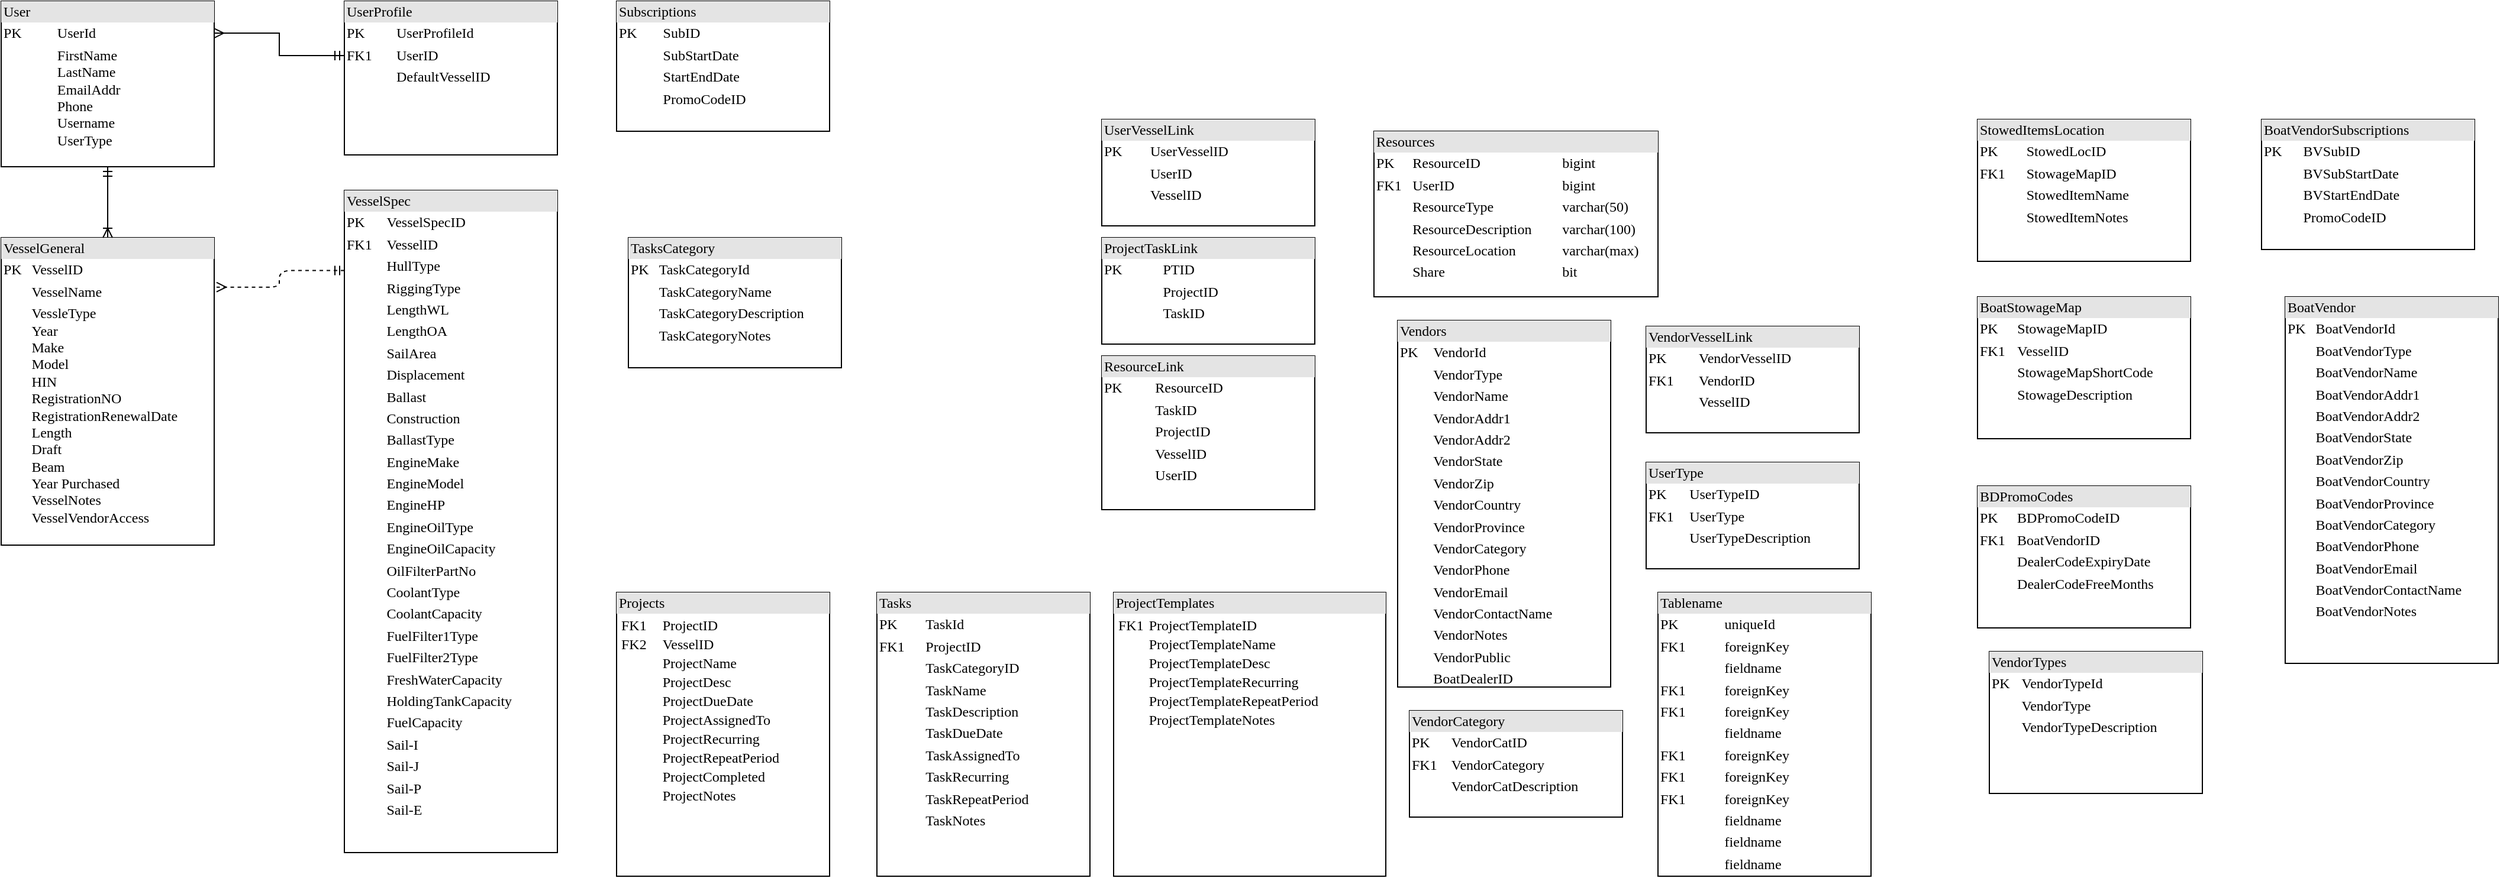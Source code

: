 <mxfile version="13.8.1" type="github">
  <diagram name="Page-1" id="2ca16b54-16f6-2749-3443-fa8db7711227">
    <mxGraphModel dx="1422" dy="743" grid="1" gridSize="10" guides="1" tooltips="1" connect="1" arrows="1" fold="1" page="1" pageScale="1" pageWidth="1100" pageHeight="850" background="#ffffff" math="0" shadow="0">
      <root>
        <mxCell id="0" />
        <mxCell id="1" parent="0" />
        <mxCell id="2ed32ef02a7f4228-1" value="&lt;div style=&quot;box-sizing: border-box ; width: 100% ; background: #e4e4e4 ; padding: 2px&quot;&gt;User&lt;/div&gt;&lt;table style=&quot;width: 100% ; font-size: 1em&quot; cellpadding=&quot;2&quot; cellspacing=&quot;0&quot;&gt;&lt;tbody&gt;&lt;tr&gt;&lt;td&gt;PK&lt;/td&gt;&lt;td&gt;UserId&lt;/td&gt;&lt;/tr&gt;&lt;tr&gt;&lt;td&gt;&lt;br&gt;&lt;/td&gt;&lt;td&gt;FirstName&lt;br&gt;LastName&lt;br&gt;EmailAddr&lt;br&gt;Phone&lt;br&gt;Username&lt;br&gt;UserType&lt;/td&gt;&lt;/tr&gt;&lt;tr&gt;&lt;td&gt;&lt;/td&gt;&lt;td&gt;&lt;br&gt;&lt;/td&gt;&lt;/tr&gt;&lt;/tbody&gt;&lt;/table&gt;" style="verticalAlign=top;align=left;overflow=fill;html=1;rounded=0;shadow=0;comic=0;labelBackgroundColor=none;strokeWidth=1;fontFamily=Verdana;fontSize=12" parent="1" vertex="1">
          <mxGeometry x="110" y="50" width="180" height="140" as="geometry" />
        </mxCell>
        <mxCell id="2ed32ef02a7f4228-22" style="edgeStyle=orthogonalEdgeStyle;html=1;dashed=1;labelBackgroundColor=none;startArrow=ERmandOne;endArrow=ERmany;fontFamily=Verdana;fontSize=12;align=left;entryX=1.011;entryY=0.161;entryDx=0;entryDy=0;entryPerimeter=0;exitX=0;exitY=0.121;exitDx=0;exitDy=0;exitPerimeter=0;startFill=0;endFill=0;" parent="1" source="2ed32ef02a7f4228-8" target="2ed32ef02a7f4228-5" edge="1">
          <mxGeometry relative="1" as="geometry">
            <mxPoint x="290" y="585" as="targetPoint" />
            <Array as="points" />
          </mxGeometry>
        </mxCell>
        <mxCell id="2ed32ef02a7f4228-5" value="&lt;div style=&quot;box-sizing: border-box ; width: 100% ; background: #e4e4e4 ; padding: 2px&quot;&gt;VesselGeneral&lt;/div&gt;&lt;table style=&quot;width: 100% ; font-size: 1em&quot; cellpadding=&quot;2&quot; cellspacing=&quot;0&quot;&gt;&lt;tbody&gt;&lt;tr&gt;&lt;td&gt;PK&lt;/td&gt;&lt;td&gt;VesselID&lt;/td&gt;&lt;/tr&gt;&lt;tr&gt;&lt;td&gt;&lt;br&gt;&lt;/td&gt;&lt;td&gt;VesselName&lt;/td&gt;&lt;/tr&gt;&lt;tr&gt;&lt;td&gt;&lt;/td&gt;&lt;td&gt;VessleType&lt;br&gt;Year&lt;br&gt;Make&lt;br&gt;Model&lt;br&gt;HIN&lt;br&gt;RegistrationNO&lt;br&gt;RegistrationRenewalDate&lt;br&gt;Length&lt;br&gt;Draft&lt;br&gt;Beam&lt;br&gt;Year Purchased&lt;br&gt;VesselNotes&lt;br&gt;VesselVendorAccess&lt;br&gt;&lt;br&gt;&lt;br&gt;&lt;br&gt;&lt;/td&gt;&lt;/tr&gt;&lt;/tbody&gt;&lt;/table&gt;" style="verticalAlign=top;align=left;overflow=fill;html=1;rounded=0;shadow=0;comic=0;labelBackgroundColor=none;strokeWidth=1;fontFamily=Verdana;fontSize=12" parent="1" vertex="1">
          <mxGeometry x="110" y="250" width="180" height="260" as="geometry" />
        </mxCell>
        <mxCell id="2ed32ef02a7f4228-8" value="&lt;div style=&quot;box-sizing: border-box ; width: 100% ; background: #e4e4e4 ; padding: 2px&quot;&gt;VesselSpec&lt;/div&gt;&lt;table style=&quot;width: 100% ; font-size: 1em&quot; cellpadding=&quot;2&quot; cellspacing=&quot;0&quot;&gt;&lt;tbody&gt;&lt;tr&gt;&lt;td&gt;PK&lt;/td&gt;&lt;td&gt;VesselSpecID&lt;/td&gt;&lt;/tr&gt;&lt;tr&gt;&lt;td&gt;FK1&lt;/td&gt;&lt;td&gt;VesselID&lt;/td&gt;&lt;/tr&gt;&lt;tr&gt;&lt;td&gt;&lt;/td&gt;&lt;td&gt;HullType&lt;/td&gt;&lt;/tr&gt;&lt;tr&gt;&lt;td&gt;&lt;br&gt;&lt;/td&gt;&lt;td&gt;RiggingType&lt;/td&gt;&lt;/tr&gt;&lt;tr&gt;&lt;td&gt;&lt;/td&gt;&lt;td&gt;LengthWL&lt;br&gt;&lt;/td&gt;&lt;/tr&gt;&lt;tr&gt;&lt;td&gt;&lt;br&gt;&lt;/td&gt;&lt;td&gt;LengthOA&lt;/td&gt;&lt;/tr&gt;&lt;tr&gt;&lt;td&gt;&lt;br&gt;&lt;/td&gt;&lt;td&gt;SailArea&lt;/td&gt;&lt;/tr&gt;&lt;tr&gt;&lt;td&gt;&lt;br&gt;&lt;/td&gt;&lt;td&gt;Displacement&lt;/td&gt;&lt;/tr&gt;&lt;tr&gt;&lt;td&gt;&lt;br&gt;&lt;/td&gt;&lt;td&gt;Ballast&lt;/td&gt;&lt;/tr&gt;&lt;tr&gt;&lt;td&gt;&lt;br&gt;&lt;/td&gt;&lt;td&gt;Construction&lt;/td&gt;&lt;/tr&gt;&lt;tr&gt;&lt;td&gt;&lt;br&gt;&lt;/td&gt;&lt;td&gt;BallastType&lt;/td&gt;&lt;/tr&gt;&lt;tr&gt;&lt;td&gt;&lt;br&gt;&lt;/td&gt;&lt;td&gt;EngineMake&lt;/td&gt;&lt;/tr&gt;&lt;tr&gt;&lt;td&gt;&lt;br&gt;&lt;/td&gt;&lt;td&gt;EngineModel&lt;/td&gt;&lt;/tr&gt;&lt;tr&gt;&lt;td&gt;&lt;br&gt;&lt;/td&gt;&lt;td&gt;EngineHP&lt;/td&gt;&lt;/tr&gt;&lt;tr&gt;&lt;td&gt;&lt;br&gt;&lt;/td&gt;&lt;td&gt;EngineOilType&lt;/td&gt;&lt;/tr&gt;&lt;tr&gt;&lt;td&gt;&lt;br&gt;&lt;/td&gt;&lt;td&gt;EngineOilCapacity&lt;/td&gt;&lt;/tr&gt;&lt;tr&gt;&lt;td&gt;&lt;br&gt;&lt;/td&gt;&lt;td&gt;OilFilterPartNo&lt;/td&gt;&lt;/tr&gt;&lt;tr&gt;&lt;td&gt;&lt;br&gt;&lt;/td&gt;&lt;td&gt;CoolantType&lt;/td&gt;&lt;/tr&gt;&lt;tr&gt;&lt;td&gt;&lt;br&gt;&lt;/td&gt;&lt;td&gt;CoolantCapacity&lt;/td&gt;&lt;/tr&gt;&lt;tr&gt;&lt;td&gt;&lt;br&gt;&lt;/td&gt;&lt;td&gt;FuelFilter1Type&lt;/td&gt;&lt;/tr&gt;&lt;tr&gt;&lt;td&gt;&lt;br&gt;&lt;/td&gt;&lt;td&gt;FuelFilter2Type&lt;/td&gt;&lt;/tr&gt;&lt;tr&gt;&lt;td&gt;&lt;br&gt;&lt;/td&gt;&lt;td&gt;FreshWaterCapacity&lt;/td&gt;&lt;/tr&gt;&lt;tr&gt;&lt;td&gt;&lt;br&gt;&lt;/td&gt;&lt;td&gt;HoldingTankCapacity&lt;/td&gt;&lt;/tr&gt;&lt;tr&gt;&lt;td&gt;&lt;br&gt;&lt;/td&gt;&lt;td&gt;FuelCapacity&lt;/td&gt;&lt;/tr&gt;&lt;tr&gt;&lt;td&gt;&lt;br&gt;&lt;/td&gt;&lt;td&gt;Sail-I&lt;/td&gt;&lt;/tr&gt;&lt;tr&gt;&lt;td&gt;&lt;br&gt;&lt;/td&gt;&lt;td&gt;Sail-J&lt;/td&gt;&lt;/tr&gt;&lt;tr&gt;&lt;td&gt;&lt;br&gt;&lt;/td&gt;&lt;td&gt;Sail-P&lt;/td&gt;&lt;/tr&gt;&lt;tr&gt;&lt;td&gt;&lt;br&gt;&lt;/td&gt;&lt;td&gt;Sail-E&lt;/td&gt;&lt;/tr&gt;&lt;/tbody&gt;&lt;/table&gt;" style="verticalAlign=top;align=left;overflow=fill;html=1;rounded=0;shadow=0;comic=0;labelBackgroundColor=none;strokeWidth=1;fontFamily=Verdana;fontSize=12" parent="1" vertex="1">
          <mxGeometry x="400" y="210" width="180" height="560" as="geometry" />
        </mxCell>
        <mxCell id="2ed32ef02a7f4228-9" value="&lt;div style=&quot;box-sizing: border-box ; width: 100% ; background: #e4e4e4 ; padding: 2px&quot;&gt;UserVesselLink&lt;/div&gt;&lt;table style=&quot;width: 100% ; font-size: 1em&quot; cellpadding=&quot;2&quot; cellspacing=&quot;0&quot;&gt;&lt;tbody&gt;&lt;tr&gt;&lt;td&gt;PK&lt;/td&gt;&lt;td&gt;UserVesselID&lt;/td&gt;&lt;/tr&gt;&lt;tr&gt;&lt;td&gt;&lt;/td&gt;&lt;td&gt;UserID&lt;/td&gt;&lt;/tr&gt;&lt;tr&gt;&lt;td&gt;&lt;/td&gt;&lt;td&gt;VesselID&lt;/td&gt;&lt;/tr&gt;&lt;/tbody&gt;&lt;/table&gt;" style="verticalAlign=top;align=left;overflow=fill;html=1;rounded=0;shadow=0;comic=0;labelBackgroundColor=none;strokeWidth=1;fontFamily=Verdana;fontSize=12" parent="1" vertex="1">
          <mxGeometry x="1040" y="150" width="180" height="90" as="geometry" />
        </mxCell>
        <mxCell id="2ed32ef02a7f4228-10" value="&lt;div style=&quot;box-sizing: border-box ; width: 100% ; background: #e4e4e4 ; padding: 2px&quot;&gt;Tablename&lt;/div&gt;&lt;table style=&quot;width: 100% ; font-size: 1em&quot; cellpadding=&quot;2&quot; cellspacing=&quot;0&quot;&gt;&lt;tbody&gt;&lt;tr&gt;&lt;td&gt;PK&lt;/td&gt;&lt;td&gt;uniqueId&lt;/td&gt;&lt;/tr&gt;&lt;tr&gt;&lt;td&gt;FK1&lt;/td&gt;&lt;td&gt;foreignKey&lt;/td&gt;&lt;/tr&gt;&lt;tr&gt;&lt;td&gt;&lt;/td&gt;&lt;td&gt;fieldname&lt;/td&gt;&lt;/tr&gt;&lt;tr&gt;&lt;td&gt;FK1&lt;br&gt;&lt;/td&gt;&lt;td&gt;foreignKey&lt;br&gt;&lt;/td&gt;&lt;/tr&gt;&lt;tr&gt;&lt;td&gt;FK1&lt;br&gt;&lt;/td&gt;&lt;td&gt;foreignKey&lt;br&gt;&lt;/td&gt;&lt;/tr&gt;&lt;tr&gt;&lt;td&gt;&lt;br&gt;&lt;/td&gt;&lt;td&gt;fieldname&lt;br&gt;&lt;/td&gt;&lt;/tr&gt;&lt;tr&gt;&lt;td&gt;FK1&lt;br&gt;&lt;/td&gt;&lt;td&gt;foreignKey&lt;br&gt;&lt;/td&gt;&lt;/tr&gt;&lt;tr&gt;&lt;td&gt;FK1&lt;br&gt;&lt;/td&gt;&lt;td&gt;foreignKey&lt;br&gt;&lt;/td&gt;&lt;/tr&gt;&lt;tr&gt;&lt;td&gt;FK1&lt;br&gt;&lt;/td&gt;&lt;td&gt;foreignKey&lt;br&gt;&lt;/td&gt;&lt;/tr&gt;&lt;tr&gt;&lt;td&gt;&lt;br&gt;&lt;/td&gt;&lt;td&gt;fieldname&lt;br&gt;&lt;/td&gt;&lt;/tr&gt;&lt;tr&gt;&lt;td&gt;&lt;br&gt;&lt;/td&gt;&lt;td&gt;fieldname&lt;br&gt;&lt;/td&gt;&lt;/tr&gt;&lt;tr&gt;&lt;td&gt;&lt;br&gt;&lt;/td&gt;&lt;td&gt;fieldname&lt;br&gt;&lt;/td&gt;&lt;/tr&gt;&lt;/tbody&gt;&lt;/table&gt;" style="verticalAlign=top;align=left;overflow=fill;html=1;rounded=0;shadow=0;comic=0;labelBackgroundColor=none;strokeWidth=1;fontFamily=Verdana;fontSize=12" parent="1" vertex="1">
          <mxGeometry x="1510" y="550" width="180" height="240" as="geometry" />
        </mxCell>
        <mxCell id="2ed32ef02a7f4228-11" value="&lt;div style=&quot;box-sizing: border-box ; width: 100% ; background: #e4e4e4 ; padding: 2px&quot;&gt;ProjectTaskLink&lt;/div&gt;&lt;table style=&quot;width: 100% ; font-size: 1em&quot; cellpadding=&quot;2&quot; cellspacing=&quot;0&quot;&gt;&lt;tbody&gt;&lt;tr&gt;&lt;td&gt;PK&lt;/td&gt;&lt;td&gt;PTID&lt;/td&gt;&lt;/tr&gt;&lt;tr&gt;&lt;td&gt;&lt;br&gt;&lt;/td&gt;&lt;td&gt;ProjectID&lt;/td&gt;&lt;/tr&gt;&lt;tr&gt;&lt;td&gt;&lt;/td&gt;&lt;td&gt;TaskID&lt;/td&gt;&lt;/tr&gt;&lt;/tbody&gt;&lt;/table&gt;" style="verticalAlign=top;align=left;overflow=fill;html=1;rounded=0;shadow=0;comic=0;labelBackgroundColor=none;strokeWidth=1;fontFamily=Verdana;fontSize=12" parent="1" vertex="1">
          <mxGeometry x="1040" y="250" width="180" height="90" as="geometry" />
        </mxCell>
        <mxCell id="2ed32ef02a7f4228-13" value="" style="edgeStyle=orthogonalEdgeStyle;html=1;endArrow=ERoneToMany;startArrow=ERmandOne;labelBackgroundColor=none;fontFamily=Verdana;fontSize=12;align=left;exitX=0.5;exitY=1;entryX=0.5;entryY=0;" parent="1" source="2ed32ef02a7f4228-1" target="2ed32ef02a7f4228-5" edge="1">
          <mxGeometry width="100" height="100" relative="1" as="geometry">
            <mxPoint x="350" y="370" as="sourcePoint" />
            <mxPoint x="450" y="270" as="targetPoint" />
          </mxGeometry>
        </mxCell>
        <mxCell id="KJobEhFZfpMi85MwYcCg-4" style="edgeStyle=orthogonalEdgeStyle;rounded=0;orthogonalLoop=1;jettySize=auto;html=1;entryX=1;entryY=0.193;entryDx=0;entryDy=0;entryPerimeter=0;exitX=0;exitY=0.354;exitDx=0;exitDy=0;exitPerimeter=0;endArrow=ERmany;endFill=0;startArrow=ERmandOne;startFill=0;" parent="1" source="KJobEhFZfpMi85MwYcCg-2" target="2ed32ef02a7f4228-1" edge="1">
          <mxGeometry relative="1" as="geometry" />
        </mxCell>
        <mxCell id="KJobEhFZfpMi85MwYcCg-2" value="&lt;div style=&quot;box-sizing: border-box ; width: 100% ; background: #e4e4e4 ; padding: 2px&quot;&gt;UserProfile&lt;/div&gt;&lt;table style=&quot;width: 100% ; font-size: 1em&quot; cellpadding=&quot;2&quot; cellspacing=&quot;0&quot;&gt;&lt;tbody&gt;&lt;tr&gt;&lt;td&gt;PK&lt;/td&gt;&lt;td&gt;UserProfileId&lt;/td&gt;&lt;/tr&gt;&lt;tr&gt;&lt;td&gt;FK1&lt;/td&gt;&lt;td&gt;UserID&lt;/td&gt;&lt;/tr&gt;&lt;tr&gt;&lt;td&gt;&lt;br&gt;&lt;/td&gt;&lt;td&gt;DefaultVesselID&lt;/td&gt;&lt;/tr&gt;&lt;tr&gt;&lt;td&gt;&lt;br&gt;&lt;/td&gt;&lt;td&gt;&lt;br&gt;&lt;/td&gt;&lt;/tr&gt;&lt;/tbody&gt;&lt;/table&gt;" style="verticalAlign=top;align=left;overflow=fill;html=1;rounded=0;shadow=0;comic=0;labelBackgroundColor=none;strokeWidth=1;fontFamily=Verdana;fontSize=12" parent="1" vertex="1">
          <mxGeometry x="400" y="50" width="180" height="130" as="geometry" />
        </mxCell>
        <mxCell id="KJobEhFZfpMi85MwYcCg-8" value="&lt;div style=&quot;box-sizing: border-box ; width: 100% ; background: #e4e4e4 ; padding: 2px&quot;&gt;Projects&lt;/div&gt;&lt;table style=&quot;width: 100% ; font-size: 1em&quot; cellpadding=&quot;2&quot; cellspacing=&quot;0&quot;&gt;&lt;tbody&gt;&lt;tr&gt;&lt;td&gt;&lt;table cellpadding=&quot;2&quot; cellspacing=&quot;0&quot; style=&quot;font-size: 1em ; width: 176px&quot;&gt;&lt;tbody style=&quot;line-height: 12px&quot;&gt;&lt;tr&gt;&lt;td&gt;FK1&lt;/td&gt;&lt;td&gt;&lt;span style=&quot;background-color: rgb(255 , 255 , 255)&quot;&gt;ProjectID&lt;/span&gt;&lt;/td&gt;&lt;/tr&gt;&lt;tr&gt;&lt;td&gt;FK2&lt;/td&gt;&lt;td&gt;&lt;span style=&quot;background-color: rgb(255 , 255 , 255)&quot;&gt;VesselID&lt;/span&gt;&lt;/td&gt;&lt;/tr&gt;&lt;tr&gt;&lt;td&gt;&lt;br&gt;&lt;/td&gt;&lt;td&gt;ProjectName&lt;/td&gt;&lt;/tr&gt;&lt;tr&gt;&lt;td&gt;&lt;br&gt;&lt;/td&gt;&lt;td&gt;ProjectDesc&lt;/td&gt;&lt;/tr&gt;&lt;tr&gt;&lt;td&gt;&lt;br&gt;&lt;/td&gt;&lt;td&gt;ProjectDueDate&lt;/td&gt;&lt;/tr&gt;&lt;tr&gt;&lt;td&gt;&lt;br&gt;&lt;/td&gt;&lt;td&gt;ProjectAssignedTo&lt;/td&gt;&lt;/tr&gt;&lt;tr&gt;&lt;td&gt;&lt;br&gt;&lt;/td&gt;&lt;td&gt;ProjectRecurring&lt;/td&gt;&lt;/tr&gt;&lt;tr&gt;&lt;td&gt;&lt;br&gt;&lt;/td&gt;&lt;td&gt;&lt;span style=&quot;background-color: rgb(255 , 255 , 255)&quot;&gt;ProjectRepeatPeriod&lt;/span&gt;&lt;/td&gt;&lt;/tr&gt;&lt;tr&gt;&lt;td&gt;&lt;br&gt;&lt;/td&gt;&lt;td&gt;ProjectCompleted&lt;/td&gt;&lt;/tr&gt;&lt;tr&gt;&lt;td&gt;&lt;br&gt;&lt;/td&gt;&lt;td&gt;ProjectNotes&lt;/td&gt;&lt;/tr&gt;&lt;/tbody&gt;&lt;/table&gt;&lt;/td&gt;&lt;td&gt;&lt;/td&gt;&lt;/tr&gt;&lt;tr&gt;&lt;td&gt;&lt;br&gt;&lt;/td&gt;&lt;td&gt;fieldname&lt;br&gt;&lt;/td&gt;&lt;/tr&gt;&lt;tr&gt;&lt;td&gt;&lt;br&gt;&lt;/td&gt;&lt;td&gt;fieldname&lt;br&gt;&lt;/td&gt;&lt;/tr&gt;&lt;tr&gt;&lt;td&gt;&lt;br&gt;&lt;/td&gt;&lt;td&gt;fieldname&lt;br&gt;&lt;/td&gt;&lt;/tr&gt;&lt;/tbody&gt;&lt;/table&gt;" style="verticalAlign=top;align=left;overflow=fill;html=1;rounded=0;shadow=0;comic=0;labelBackgroundColor=none;strokeWidth=1;fontFamily=Verdana;fontSize=12" parent="1" vertex="1">
          <mxGeometry x="630" y="550" width="180" height="240" as="geometry" />
        </mxCell>
        <mxCell id="KJobEhFZfpMi85MwYcCg-45" value="&lt;div style=&quot;box-sizing: border-box ; width: 100% ; background: #e4e4e4 ; padding: 2px&quot;&gt;ProjectTemplates&lt;/div&gt;&lt;table style=&quot;width: 100% ; font-size: 1em&quot; cellpadding=&quot;2&quot; cellspacing=&quot;0&quot;&gt;&lt;tbody&gt;&lt;tr&gt;&lt;td&gt;&lt;table cellpadding=&quot;2&quot; cellspacing=&quot;0&quot; style=&quot;font-size: 1em ; width: 176px&quot;&gt;&lt;tbody style=&quot;line-height: 12px&quot;&gt;&lt;tr&gt;&lt;td&gt;FK1&lt;/td&gt;&lt;td&gt;&lt;span style=&quot;background-color: rgb(255 , 255 , 255)&quot;&gt;ProjectTemplateID&lt;/span&gt;&lt;/td&gt;&lt;/tr&gt;&lt;tr&gt;&lt;td&gt;&lt;br&gt;&lt;/td&gt;&lt;td&gt;ProjectTemplateName&lt;/td&gt;&lt;/tr&gt;&lt;tr&gt;&lt;td&gt;&lt;br&gt;&lt;/td&gt;&lt;td&gt;ProjectTemplateDesc&lt;/td&gt;&lt;/tr&gt;&lt;tr&gt;&lt;td&gt;&lt;br&gt;&lt;/td&gt;&lt;td&gt;ProjectTemplateRecurring&lt;/td&gt;&lt;/tr&gt;&lt;tr&gt;&lt;td&gt;&lt;br&gt;&lt;/td&gt;&lt;td&gt;&lt;span style=&quot;background-color: rgb(255 , 255 , 255)&quot;&gt;ProjectTemplateRepeatPeriod&lt;/span&gt;&lt;/td&gt;&lt;/tr&gt;&lt;tr&gt;&lt;td&gt;&lt;br&gt;&lt;/td&gt;&lt;td&gt;ProjectTemplateNotes&lt;/td&gt;&lt;/tr&gt;&lt;/tbody&gt;&lt;/table&gt;&lt;/td&gt;&lt;td&gt;&lt;/td&gt;&lt;/tr&gt;&lt;/tbody&gt;&lt;/table&gt;" style="verticalAlign=top;align=left;overflow=fill;html=1;rounded=0;shadow=0;comic=0;labelBackgroundColor=none;strokeWidth=1;fontFamily=Verdana;fontSize=12" parent="1" vertex="1">
          <mxGeometry x="1050" y="550" width="230" height="240" as="geometry" />
        </mxCell>
        <mxCell id="KJobEhFZfpMi85MwYcCg-46" value="&lt;div style=&quot;box-sizing: border-box ; width: 100% ; background: #e4e4e4 ; padding: 2px&quot;&gt;Tasks&lt;/div&gt;&lt;table style=&quot;width: 100% ; font-size: 1em&quot; cellpadding=&quot;2&quot; cellspacing=&quot;0&quot;&gt;&lt;tbody&gt;&lt;tr&gt;&lt;td&gt;PK&lt;/td&gt;&lt;td&gt;TaskId&lt;/td&gt;&lt;/tr&gt;&lt;tr&gt;&lt;td&gt;FK1&lt;/td&gt;&lt;td&gt;ProjectID&lt;/td&gt;&lt;/tr&gt;&lt;tr&gt;&lt;td&gt;&lt;br&gt;&lt;/td&gt;&lt;td&gt;TaskCategoryID&lt;/td&gt;&lt;/tr&gt;&lt;tr&gt;&lt;td&gt;&lt;/td&gt;&lt;td&gt;TaskName&lt;/td&gt;&lt;/tr&gt;&lt;tr&gt;&lt;td&gt;&lt;br&gt;&lt;/td&gt;&lt;td&gt;TaskDescription&lt;/td&gt;&lt;/tr&gt;&lt;tr&gt;&lt;td&gt;&lt;br&gt;&lt;/td&gt;&lt;td&gt;TaskDueDate&lt;br&gt;&lt;/td&gt;&lt;/tr&gt;&lt;tr&gt;&lt;td&gt;&lt;br&gt;&lt;/td&gt;&lt;td&gt;TaskAssignedTo&lt;/td&gt;&lt;/tr&gt;&lt;tr&gt;&lt;td&gt;&lt;br&gt;&lt;/td&gt;&lt;td&gt;TaskRecurring&lt;/td&gt;&lt;/tr&gt;&lt;tr&gt;&lt;td&gt;&lt;br&gt;&lt;/td&gt;&lt;td&gt;TaskRepeatPeriod&lt;/td&gt;&lt;/tr&gt;&lt;tr&gt;&lt;td&gt;&lt;br&gt;&lt;/td&gt;&lt;td&gt;TaskNotes&lt;br&gt;&lt;/td&gt;&lt;/tr&gt;&lt;/tbody&gt;&lt;/table&gt;" style="verticalAlign=top;align=left;overflow=fill;html=1;rounded=0;shadow=0;comic=0;labelBackgroundColor=none;strokeWidth=1;fontFamily=Verdana;fontSize=12" parent="1" vertex="1">
          <mxGeometry x="850" y="550" width="180" height="240" as="geometry" />
        </mxCell>
        <mxCell id="KJobEhFZfpMi85MwYcCg-47" value="&lt;div style=&quot;box-sizing: border-box ; width: 100% ; background: #e4e4e4 ; padding: 2px&quot;&gt;Resources&lt;/div&gt;&lt;table style=&quot;width: 100% ; font-size: 1em&quot; cellpadding=&quot;2&quot; cellspacing=&quot;0&quot;&gt;&lt;tbody&gt;&lt;tr&gt;&lt;td&gt;PK&lt;/td&gt;&lt;td&gt;ResourceID&lt;/td&gt;&lt;td&gt;bigint&lt;/td&gt;&lt;/tr&gt;&lt;tr&gt;&lt;td&gt;FK1&lt;/td&gt;&lt;td&gt;UserID&lt;/td&gt;&lt;td&gt;bigint&lt;/td&gt;&lt;/tr&gt;&lt;tr&gt;&lt;td&gt;&lt;/td&gt;&lt;td&gt;ResourceType&lt;/td&gt;&lt;td&gt;varchar(50)&lt;/td&gt;&lt;/tr&gt;&lt;tr&gt;&lt;td&gt;&lt;br&gt;&lt;/td&gt;&lt;td&gt;ResourceDescription&lt;/td&gt;&lt;td&gt;varchar(100)&lt;/td&gt;&lt;/tr&gt;&lt;tr&gt;&lt;td&gt;&lt;br&gt;&lt;/td&gt;&lt;td&gt;ResourceLocation&lt;/td&gt;&lt;td&gt;varchar(max)&lt;/td&gt;&lt;/tr&gt;&lt;tr&gt;&lt;td&gt;&lt;br&gt;&lt;/td&gt;&lt;td&gt;Share&lt;/td&gt;&lt;td&gt;bit&lt;/td&gt;&lt;/tr&gt;&lt;/tbody&gt;&lt;/table&gt;" style="verticalAlign=top;align=left;overflow=fill;html=1;rounded=0;shadow=0;comic=0;labelBackgroundColor=none;strokeWidth=1;fontFamily=Verdana;fontSize=12" parent="1" vertex="1">
          <mxGeometry x="1270" y="160" width="240" height="140" as="geometry" />
        </mxCell>
        <mxCell id="KJobEhFZfpMi85MwYcCg-48" value="&lt;div style=&quot;box-sizing: border-box ; width: 100% ; background: #e4e4e4 ; padding: 2px&quot;&gt;ResourceLink&lt;/div&gt;&lt;table style=&quot;width: 100% ; font-size: 1em&quot; cellpadding=&quot;2&quot; cellspacing=&quot;0&quot;&gt;&lt;tbody&gt;&lt;tr&gt;&lt;td&gt;PK&lt;/td&gt;&lt;td&gt;ResourceID&lt;/td&gt;&lt;/tr&gt;&lt;tr&gt;&lt;td&gt;&lt;br&gt;&lt;/td&gt;&lt;td&gt;TaskID&lt;/td&gt;&lt;/tr&gt;&lt;tr&gt;&lt;td&gt;&lt;/td&gt;&lt;td&gt;ProjectID&lt;/td&gt;&lt;/tr&gt;&lt;tr&gt;&lt;td&gt;&lt;br&gt;&lt;/td&gt;&lt;td&gt;VesselID&lt;/td&gt;&lt;/tr&gt;&lt;tr&gt;&lt;td&gt;&lt;br&gt;&lt;/td&gt;&lt;td&gt;UserID&lt;/td&gt;&lt;/tr&gt;&lt;tr&gt;&lt;td&gt;&lt;br&gt;&lt;/td&gt;&lt;td&gt;&lt;br&gt;&lt;/td&gt;&lt;/tr&gt;&lt;/tbody&gt;&lt;/table&gt;" style="verticalAlign=top;align=left;overflow=fill;html=1;rounded=0;shadow=0;comic=0;labelBackgroundColor=none;strokeWidth=1;fontFamily=Verdana;fontSize=12" parent="1" vertex="1">
          <mxGeometry x="1040" y="350" width="180" height="130" as="geometry" />
        </mxCell>
        <mxCell id="KJobEhFZfpMi85MwYcCg-49" value="&lt;div style=&quot;box-sizing: border-box ; width: 100% ; background: #e4e4e4 ; padding: 2px&quot;&gt;Vendors&lt;/div&gt;&lt;table style=&quot;width: 100% ; font-size: 1em&quot; cellpadding=&quot;2&quot; cellspacing=&quot;0&quot;&gt;&lt;tbody&gt;&lt;tr&gt;&lt;td&gt;PK&lt;/td&gt;&lt;td&gt;VendorId&lt;/td&gt;&lt;/tr&gt;&lt;tr&gt;&lt;td&gt;&lt;br&gt;&lt;/td&gt;&lt;td&gt;VendorType&lt;/td&gt;&lt;/tr&gt;&lt;tr&gt;&lt;td&gt;&lt;br&gt;&lt;/td&gt;&lt;td&gt;VendorName&lt;/td&gt;&lt;/tr&gt;&lt;tr&gt;&lt;td&gt;&lt;/td&gt;&lt;td&gt;VendorAddr1&lt;/td&gt;&lt;/tr&gt;&lt;tr&gt;&lt;td&gt;&lt;br&gt;&lt;/td&gt;&lt;td&gt;VendorAddr2&lt;br&gt;&lt;/td&gt;&lt;/tr&gt;&lt;tr&gt;&lt;td&gt;&lt;br&gt;&lt;/td&gt;&lt;td&gt;VendorState&lt;br&gt;&lt;/td&gt;&lt;/tr&gt;&lt;tr&gt;&lt;td&gt;&lt;br&gt;&lt;/td&gt;&lt;td&gt;VendorZip&lt;/td&gt;&lt;/tr&gt;&lt;tr&gt;&lt;td&gt;&lt;br&gt;&lt;/td&gt;&lt;td&gt;VendorCountry&lt;br&gt;&lt;/td&gt;&lt;/tr&gt;&lt;tr&gt;&lt;td&gt;&lt;br&gt;&lt;/td&gt;&lt;td&gt;VendorProvince&lt;br&gt;&lt;/td&gt;&lt;/tr&gt;&lt;tr&gt;&lt;td&gt;&lt;br&gt;&lt;/td&gt;&lt;td&gt;VendorCategory&lt;br&gt;&lt;/td&gt;&lt;/tr&gt;&lt;tr&gt;&lt;td&gt;&lt;br&gt;&lt;/td&gt;&lt;td&gt;VendorPhone&lt;/td&gt;&lt;/tr&gt;&lt;tr&gt;&lt;td&gt;&lt;br&gt;&lt;/td&gt;&lt;td&gt;VendorEmail&lt;/td&gt;&lt;/tr&gt;&lt;tr&gt;&lt;td&gt;&lt;br&gt;&lt;/td&gt;&lt;td&gt;VendorContactName&lt;/td&gt;&lt;/tr&gt;&lt;tr&gt;&lt;td&gt;&lt;br&gt;&lt;/td&gt;&lt;td&gt;VendorNotes&lt;/td&gt;&lt;/tr&gt;&lt;tr&gt;&lt;td&gt;&lt;br&gt;&lt;/td&gt;&lt;td&gt;VendorPublic&lt;/td&gt;&lt;/tr&gt;&lt;tr&gt;&lt;td&gt;&lt;br&gt;&lt;/td&gt;&lt;td&gt;BoatDealerID&lt;/td&gt;&lt;/tr&gt;&lt;/tbody&gt;&lt;/table&gt;" style="verticalAlign=top;align=left;overflow=fill;html=1;rounded=0;shadow=0;comic=0;labelBackgroundColor=none;strokeWidth=1;fontFamily=Verdana;fontSize=12" parent="1" vertex="1">
          <mxGeometry x="1290" y="320" width="180" height="310" as="geometry" />
        </mxCell>
        <mxCell id="KJobEhFZfpMi85MwYcCg-50" value="&lt;div style=&quot;box-sizing: border-box ; width: 100% ; background: #e4e4e4 ; padding: 2px&quot;&gt;VendorCategory&lt;/div&gt;&lt;table style=&quot;width: 100% ; font-size: 1em&quot; cellpadding=&quot;2&quot; cellspacing=&quot;0&quot;&gt;&lt;tbody&gt;&lt;tr&gt;&lt;td&gt;PK&lt;/td&gt;&lt;td&gt;VendorCatID&lt;/td&gt;&lt;/tr&gt;&lt;tr&gt;&lt;td&gt;FK1&lt;/td&gt;&lt;td&gt;VendorCategory&lt;/td&gt;&lt;/tr&gt;&lt;tr&gt;&lt;td&gt;&lt;/td&gt;&lt;td&gt;VendorCatDescription&lt;/td&gt;&lt;/tr&gt;&lt;/tbody&gt;&lt;/table&gt;" style="verticalAlign=top;align=left;overflow=fill;html=1;rounded=0;shadow=0;comic=0;labelBackgroundColor=none;strokeWidth=1;fontFamily=Verdana;fontSize=12" parent="1" vertex="1">
          <mxGeometry x="1300" y="650" width="180" height="90" as="geometry" />
        </mxCell>
        <mxCell id="KJobEhFZfpMi85MwYcCg-51" value="&lt;div style=&quot;box-sizing: border-box ; width: 100% ; background: #e4e4e4 ; padding: 2px&quot;&gt;VendorVesselLink&lt;/div&gt;&lt;table style=&quot;width: 100% ; font-size: 1em&quot; cellpadding=&quot;2&quot; cellspacing=&quot;0&quot;&gt;&lt;tbody&gt;&lt;tr&gt;&lt;td&gt;PK&lt;/td&gt;&lt;td&gt;VendorVesselID&lt;/td&gt;&lt;/tr&gt;&lt;tr&gt;&lt;td&gt;FK1&lt;/td&gt;&lt;td&gt;VendorID&lt;/td&gt;&lt;/tr&gt;&lt;tr&gt;&lt;td&gt;&lt;/td&gt;&lt;td&gt;VesselID&lt;/td&gt;&lt;/tr&gt;&lt;/tbody&gt;&lt;/table&gt;" style="verticalAlign=top;align=left;overflow=fill;html=1;rounded=0;shadow=0;comic=0;labelBackgroundColor=none;strokeWidth=1;fontFamily=Verdana;fontSize=12" parent="1" vertex="1">
          <mxGeometry x="1500" y="325" width="180" height="90" as="geometry" />
        </mxCell>
        <mxCell id="6VAia3HNnDZ74gM7nJHt-1" value="&lt;div style=&quot;box-sizing: border-box ; width: 100% ; background: #e4e4e4 ; padding: 2px&quot;&gt;UserType&lt;/div&gt;&lt;table style=&quot;width: 100% ; font-size: 1em&quot; cellpadding=&quot;2&quot; cellspacing=&quot;0&quot;&gt;&lt;tbody&gt;&lt;tr&gt;&lt;td&gt;PK&lt;/td&gt;&lt;td&gt;UserTypeID&lt;/td&gt;&lt;/tr&gt;&lt;tr&gt;&lt;td&gt;FK1&lt;/td&gt;&lt;td&gt;UserType&lt;/td&gt;&lt;/tr&gt;&lt;tr&gt;&lt;td&gt;&lt;/td&gt;&lt;td&gt;UserTypeDescription&lt;/td&gt;&lt;/tr&gt;&lt;/tbody&gt;&lt;/table&gt;" style="verticalAlign=top;align=left;overflow=fill;html=1;rounded=0;shadow=0;comic=0;labelBackgroundColor=none;strokeWidth=1;fontFamily=Verdana;fontSize=12" parent="1" vertex="1">
          <mxGeometry x="1500" y="440" width="180" height="90" as="geometry" />
        </mxCell>
        <mxCell id="6VAia3HNnDZ74gM7nJHt-2" value="&lt;div style=&quot;box-sizing: border-box ; width: 100% ; background: #e4e4e4 ; padding: 2px&quot;&gt;StowedItemsLocation&lt;/div&gt;&lt;table style=&quot;width: 100% ; font-size: 1em&quot; cellpadding=&quot;2&quot; cellspacing=&quot;0&quot;&gt;&lt;tbody&gt;&lt;tr&gt;&lt;td&gt;PK&lt;/td&gt;&lt;td&gt;StowedLocID&lt;/td&gt;&lt;/tr&gt;&lt;tr&gt;&lt;td&gt;FK1&lt;/td&gt;&lt;td&gt;StowageMapID&lt;/td&gt;&lt;/tr&gt;&lt;tr&gt;&lt;td&gt;&lt;/td&gt;&lt;td&gt;StowedItemName&lt;/td&gt;&lt;/tr&gt;&lt;tr&gt;&lt;td&gt;&lt;br&gt;&lt;/td&gt;&lt;td&gt;StowedItemNotes&lt;br&gt;&lt;/td&gt;&lt;/tr&gt;&lt;/tbody&gt;&lt;/table&gt;" style="verticalAlign=top;align=left;overflow=fill;html=1;rounded=0;shadow=0;comic=0;labelBackgroundColor=none;strokeWidth=1;fontFamily=Verdana;fontSize=12" parent="1" vertex="1">
          <mxGeometry x="1780" y="150" width="180" height="120" as="geometry" />
        </mxCell>
        <mxCell id="6VAia3HNnDZ74gM7nJHt-3" value="&lt;div style=&quot;box-sizing: border-box ; width: 100% ; background: #e4e4e4 ; padding: 2px&quot;&gt;BoatStowageMap&lt;/div&gt;&lt;table style=&quot;width: 100% ; font-size: 1em&quot; cellpadding=&quot;2&quot; cellspacing=&quot;0&quot;&gt;&lt;tbody&gt;&lt;tr&gt;&lt;td&gt;PK&lt;/td&gt;&lt;td&gt;StowageMapID&lt;/td&gt;&lt;/tr&gt;&lt;tr&gt;&lt;td&gt;FK1&lt;/td&gt;&lt;td&gt;VesselID&lt;/td&gt;&lt;/tr&gt;&lt;tr&gt;&lt;td&gt;&lt;/td&gt;&lt;td&gt;StowageMapShortCode&lt;/td&gt;&lt;/tr&gt;&lt;tr&gt;&lt;td&gt;&lt;br&gt;&lt;/td&gt;&lt;td&gt;StowageDescription&lt;br&gt;&lt;/td&gt;&lt;/tr&gt;&lt;/tbody&gt;&lt;/table&gt;" style="verticalAlign=top;align=left;overflow=fill;html=1;rounded=0;shadow=0;comic=0;labelBackgroundColor=none;strokeWidth=1;fontFamily=Verdana;fontSize=12" parent="1" vertex="1">
          <mxGeometry x="1780" y="300" width="180" height="120" as="geometry" />
        </mxCell>
        <mxCell id="6VAia3HNnDZ74gM7nJHt-4" value="&lt;div style=&quot;box-sizing: border-box ; width: 100% ; background: #e4e4e4 ; padding: 2px&quot;&gt;BDPromoCodes&lt;/div&gt;&lt;table style=&quot;width: 100% ; font-size: 1em&quot; cellpadding=&quot;2&quot; cellspacing=&quot;0&quot;&gt;&lt;tbody&gt;&lt;tr&gt;&lt;td&gt;PK&lt;/td&gt;&lt;td&gt;BDPromoCodeID&lt;/td&gt;&lt;/tr&gt;&lt;tr&gt;&lt;td&gt;FK1&lt;/td&gt;&lt;td&gt;BoatVendorID&lt;/td&gt;&lt;/tr&gt;&lt;tr&gt;&lt;td&gt;&lt;/td&gt;&lt;td&gt;DealerCodeExpiryDate&lt;/td&gt;&lt;/tr&gt;&lt;tr&gt;&lt;td&gt;&lt;br&gt;&lt;/td&gt;&lt;td&gt;DealerCodeFreeMonths&lt;br&gt;&lt;/td&gt;&lt;/tr&gt;&lt;tr&gt;&lt;td&gt;&lt;br&gt;&lt;/td&gt;&lt;td&gt;&lt;br&gt;&lt;/td&gt;&lt;/tr&gt;&lt;tr&gt;&lt;td&gt;&lt;br&gt;&lt;/td&gt;&lt;td&gt;&lt;br&gt;&lt;/td&gt;&lt;/tr&gt;&lt;/tbody&gt;&lt;/table&gt;" style="verticalAlign=top;align=left;overflow=fill;html=1;rounded=0;shadow=0;comic=0;labelBackgroundColor=none;strokeWidth=1;fontFamily=Verdana;fontSize=12" parent="1" vertex="1">
          <mxGeometry x="1780" y="460" width="180" height="120" as="geometry" />
        </mxCell>
        <mxCell id="6VAia3HNnDZ74gM7nJHt-5" value="&lt;div style=&quot;box-sizing: border-box ; width: 100% ; background: #e4e4e4 ; padding: 2px&quot;&gt;VendorTypes&lt;/div&gt;&lt;table style=&quot;width: 100% ; font-size: 1em&quot; cellpadding=&quot;2&quot; cellspacing=&quot;0&quot;&gt;&lt;tbody&gt;&lt;tr&gt;&lt;td&gt;PK&lt;/td&gt;&lt;td&gt;VendorTypeId&lt;/td&gt;&lt;/tr&gt;&lt;tr&gt;&lt;td&gt;&lt;br&gt;&lt;/td&gt;&lt;td&gt;VendorType&lt;/td&gt;&lt;/tr&gt;&lt;tr&gt;&lt;td&gt;&lt;/td&gt;&lt;td&gt;VendorTypeDescription&lt;/td&gt;&lt;/tr&gt;&lt;tr&gt;&lt;td&gt;&lt;br&gt;&lt;/td&gt;&lt;td&gt;&lt;br&gt;&lt;/td&gt;&lt;/tr&gt;&lt;tr&gt;&lt;td&gt;&lt;br&gt;&lt;/td&gt;&lt;td&gt;&lt;br&gt;&lt;/td&gt;&lt;/tr&gt;&lt;tr&gt;&lt;td&gt;&lt;br&gt;&lt;/td&gt;&lt;td&gt;&lt;br&gt;&lt;/td&gt;&lt;/tr&gt;&lt;/tbody&gt;&lt;/table&gt;" style="verticalAlign=top;align=left;overflow=fill;html=1;rounded=0;shadow=0;comic=0;labelBackgroundColor=none;strokeWidth=1;fontFamily=Verdana;fontSize=12" parent="1" vertex="1">
          <mxGeometry x="1790" y="600" width="180" height="120" as="geometry" />
        </mxCell>
        <mxCell id="6VAia3HNnDZ74gM7nJHt-6" value="&lt;div style=&quot;box-sizing: border-box ; width: 100% ; background: #e4e4e4 ; padding: 2px&quot;&gt;TasksCategory&lt;/div&gt;&lt;table style=&quot;width: 100% ; font-size: 1em&quot; cellpadding=&quot;2&quot; cellspacing=&quot;0&quot;&gt;&lt;tbody&gt;&lt;tr&gt;&lt;td&gt;PK&lt;/td&gt;&lt;td&gt;TaskCategoryId&lt;/td&gt;&lt;/tr&gt;&lt;tr&gt;&lt;td&gt;&lt;br&gt;&lt;/td&gt;&lt;td&gt;TaskCategoryName&lt;/td&gt;&lt;/tr&gt;&lt;tr&gt;&lt;td&gt;&lt;br&gt;&lt;/td&gt;&lt;td&gt;TaskCategoryDescription&lt;/td&gt;&lt;/tr&gt;&lt;tr&gt;&lt;td&gt;&lt;/td&gt;&lt;td&gt;TaskCategoryNotes&lt;/td&gt;&lt;/tr&gt;&lt;/tbody&gt;&lt;/table&gt;" style="verticalAlign=top;align=left;overflow=fill;html=1;rounded=0;shadow=0;comic=0;labelBackgroundColor=none;strokeWidth=1;fontFamily=Verdana;fontSize=12" parent="1" vertex="1">
          <mxGeometry x="640" y="250" width="180" height="110" as="geometry" />
        </mxCell>
        <mxCell id="rOSAdHOIamUz5q96sS5m-1" value="&lt;div style=&quot;box-sizing: border-box ; width: 100% ; background: #e4e4e4 ; padding: 2px&quot;&gt;Subscriptions&lt;/div&gt;&lt;table style=&quot;width: 100% ; font-size: 1em&quot; cellpadding=&quot;2&quot; cellspacing=&quot;0&quot;&gt;&lt;tbody&gt;&lt;tr&gt;&lt;td&gt;PK&lt;/td&gt;&lt;td&gt;SubID&lt;/td&gt;&lt;/tr&gt;&lt;tr&gt;&lt;td&gt;&lt;br&gt;&lt;/td&gt;&lt;td&gt;SubStartDate&lt;/td&gt;&lt;/tr&gt;&lt;tr&gt;&lt;td&gt;&lt;br&gt;&lt;/td&gt;&lt;td&gt;StartEndDate&lt;/td&gt;&lt;/tr&gt;&lt;tr&gt;&lt;td&gt;&lt;/td&gt;&lt;td&gt;PromoCodeID&lt;/td&gt;&lt;/tr&gt;&lt;/tbody&gt;&lt;/table&gt;" style="verticalAlign=top;align=left;overflow=fill;html=1;rounded=0;shadow=0;comic=0;labelBackgroundColor=none;strokeWidth=1;fontFamily=Verdana;fontSize=12" vertex="1" parent="1">
          <mxGeometry x="630" y="50" width="180" height="110" as="geometry" />
        </mxCell>
        <mxCell id="rOSAdHOIamUz5q96sS5m-2" value="&lt;div style=&quot;box-sizing: border-box ; width: 100% ; background: #e4e4e4 ; padding: 2px&quot;&gt;BoatVendor&lt;/div&gt;&lt;table style=&quot;width: 100% ; font-size: 1em&quot; cellpadding=&quot;2&quot; cellspacing=&quot;0&quot;&gt;&lt;tbody&gt;&lt;tr&gt;&lt;td&gt;PK&lt;/td&gt;&lt;td&gt;BoatVendorId&lt;/td&gt;&lt;/tr&gt;&lt;tr&gt;&lt;td&gt;&lt;br&gt;&lt;/td&gt;&lt;td&gt;BoatVendorType&lt;/td&gt;&lt;/tr&gt;&lt;tr&gt;&lt;td&gt;&lt;br&gt;&lt;/td&gt;&lt;td&gt;BoatVendorName&lt;/td&gt;&lt;/tr&gt;&lt;tr&gt;&lt;td&gt;&lt;/td&gt;&lt;td&gt;BoatVendorAddr1&lt;/td&gt;&lt;/tr&gt;&lt;tr&gt;&lt;td&gt;&lt;br&gt;&lt;/td&gt;&lt;td&gt;BoatVendorAddr2&lt;br&gt;&lt;/td&gt;&lt;/tr&gt;&lt;tr&gt;&lt;td&gt;&lt;br&gt;&lt;/td&gt;&lt;td&gt;BoatVendorState&lt;br&gt;&lt;/td&gt;&lt;/tr&gt;&lt;tr&gt;&lt;td&gt;&lt;br&gt;&lt;/td&gt;&lt;td&gt;BoatVendorZip&lt;/td&gt;&lt;/tr&gt;&lt;tr&gt;&lt;td&gt;&lt;br&gt;&lt;/td&gt;&lt;td&gt;BoatVendorCountry&lt;br&gt;&lt;/td&gt;&lt;/tr&gt;&lt;tr&gt;&lt;td&gt;&lt;br&gt;&lt;/td&gt;&lt;td&gt;BoatVendorProvince&lt;br&gt;&lt;/td&gt;&lt;/tr&gt;&lt;tr&gt;&lt;td&gt;&lt;br&gt;&lt;/td&gt;&lt;td&gt;BoatVendorCategory&lt;br&gt;&lt;/td&gt;&lt;/tr&gt;&lt;tr&gt;&lt;td&gt;&lt;br&gt;&lt;/td&gt;&lt;td&gt;BoatVendorPhone&lt;/td&gt;&lt;/tr&gt;&lt;tr&gt;&lt;td&gt;&lt;br&gt;&lt;/td&gt;&lt;td&gt;BoatVendorEmail&lt;/td&gt;&lt;/tr&gt;&lt;tr&gt;&lt;td&gt;&lt;br&gt;&lt;/td&gt;&lt;td&gt;BoatVendorContactName&lt;/td&gt;&lt;/tr&gt;&lt;tr&gt;&lt;td&gt;&lt;br&gt;&lt;/td&gt;&lt;td&gt;BoatVendorNotes&lt;/td&gt;&lt;/tr&gt;&lt;tr&gt;&lt;td&gt;&lt;br&gt;&lt;/td&gt;&lt;td&gt;&lt;/td&gt;&lt;/tr&gt;&lt;/tbody&gt;&lt;/table&gt;" style="verticalAlign=top;align=left;overflow=fill;html=1;rounded=0;shadow=0;comic=0;labelBackgroundColor=none;strokeWidth=1;fontFamily=Verdana;fontSize=12" vertex="1" parent="1">
          <mxGeometry x="2040" y="300" width="180" height="310" as="geometry" />
        </mxCell>
        <mxCell id="rOSAdHOIamUz5q96sS5m-3" value="&lt;div style=&quot;box-sizing: border-box ; width: 100% ; background: #e4e4e4 ; padding: 2px&quot;&gt;BoatVendorSubscriptions&lt;/div&gt;&lt;table style=&quot;width: 100% ; font-size: 1em&quot; cellpadding=&quot;2&quot; cellspacing=&quot;0&quot;&gt;&lt;tbody&gt;&lt;tr&gt;&lt;td&gt;PK&lt;/td&gt;&lt;td&gt;BVSubID&lt;/td&gt;&lt;/tr&gt;&lt;tr&gt;&lt;td&gt;&lt;br&gt;&lt;/td&gt;&lt;td&gt;BVSubStartDate&lt;/td&gt;&lt;/tr&gt;&lt;tr&gt;&lt;td&gt;&lt;br&gt;&lt;/td&gt;&lt;td&gt;BVStartEndDate&lt;/td&gt;&lt;/tr&gt;&lt;tr&gt;&lt;td&gt;&lt;/td&gt;&lt;td&gt;PromoCodeID&lt;/td&gt;&lt;/tr&gt;&lt;/tbody&gt;&lt;/table&gt;" style="verticalAlign=top;align=left;overflow=fill;html=1;rounded=0;shadow=0;comic=0;labelBackgroundColor=none;strokeWidth=1;fontFamily=Verdana;fontSize=12" vertex="1" parent="1">
          <mxGeometry x="2020" y="150" width="180" height="110" as="geometry" />
        </mxCell>
      </root>
    </mxGraphModel>
  </diagram>
</mxfile>

